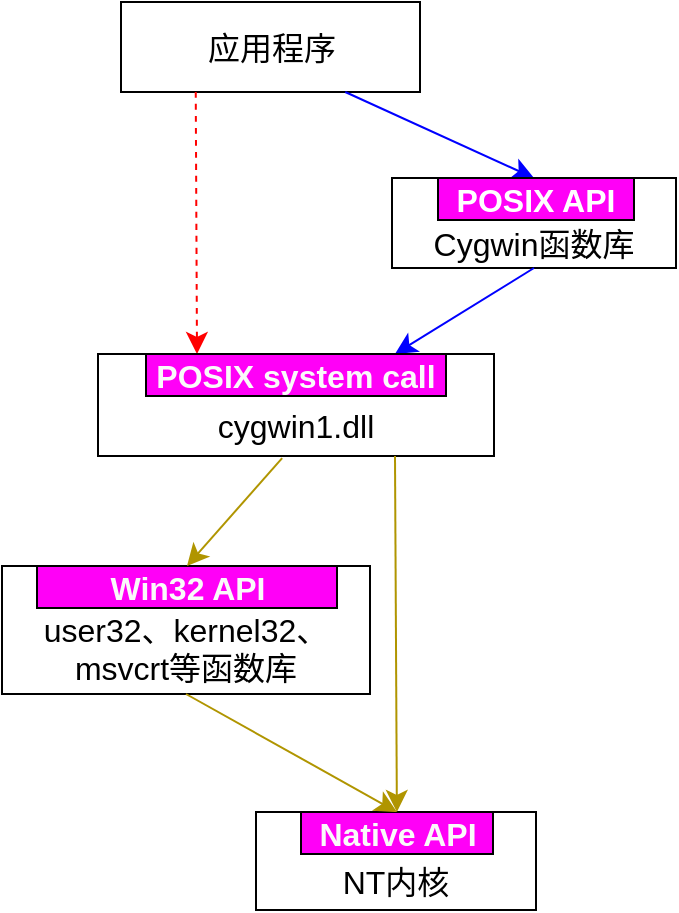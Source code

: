 <mxfile version="22.1.7" type="github">
  <diagram name="第 1 页" id="8ad2CBzuucdJZ7vBzMSo">
    <mxGraphModel dx="1834" dy="1291" grid="0" gridSize="10" guides="1" tooltips="1" connect="1" arrows="1" fold="1" page="0" pageScale="1" pageWidth="827" pageHeight="1169" math="0" shadow="0">
      <root>
        <mxCell id="0" />
        <mxCell id="1" parent="0" />
        <mxCell id="RoTo8BkZuKpk80Au5oS8-1" value="应用程序" style="rounded=0;whiteSpace=wrap;html=1;fontSize=16;" vertex="1" parent="1">
          <mxGeometry x="10.5" y="-23" width="149.5" height="45" as="geometry" />
        </mxCell>
        <mxCell id="RoTo8BkZuKpk80Au5oS8-2" value="&lt;br&gt;Cygwin函数库" style="rounded=0;whiteSpace=wrap;html=1;fontSize=16;" vertex="1" parent="1">
          <mxGeometry x="146" y="65" width="142" height="45" as="geometry" />
        </mxCell>
        <mxCell id="RoTo8BkZuKpk80Au5oS8-3" value="&lt;br&gt;cygwin1.dll" style="rounded=0;whiteSpace=wrap;html=1;fontSize=16;" vertex="1" parent="1">
          <mxGeometry x="-1" y="153" width="198" height="51" as="geometry" />
        </mxCell>
        <mxCell id="RoTo8BkZuKpk80Au5oS8-4" value="" style="endArrow=classic;html=1;rounded=0;fontSize=12;startSize=8;endSize=8;curved=1;exitX=0.25;exitY=1;exitDx=0;exitDy=0;fillColor=#e51400;strokeColor=#ff0000;dashed=1;entryX=0.25;entryY=0;entryDx=0;entryDy=0;" edge="1" parent="1" source="RoTo8BkZuKpk80Au5oS8-1" target="RoTo8BkZuKpk80Au5oS8-3">
          <mxGeometry width="50" height="50" relative="1" as="geometry">
            <mxPoint x="181" y="86" as="sourcePoint" />
            <mxPoint x="-202" y="160" as="targetPoint" />
          </mxGeometry>
        </mxCell>
        <mxCell id="RoTo8BkZuKpk80Au5oS8-5" value="" style="endArrow=classic;html=1;rounded=0;fontSize=12;startSize=8;endSize=8;curved=1;exitX=0.75;exitY=1;exitDx=0;exitDy=0;entryX=0.5;entryY=0;entryDx=0;entryDy=0;strokeColor=#0000FF;" edge="1" parent="1" source="RoTo8BkZuKpk80Au5oS8-1" target="RoTo8BkZuKpk80Au5oS8-2">
          <mxGeometry width="50" height="50" relative="1" as="geometry">
            <mxPoint x="-155" y="237" as="sourcePoint" />
            <mxPoint x="-105" y="187" as="targetPoint" />
          </mxGeometry>
        </mxCell>
        <mxCell id="RoTo8BkZuKpk80Au5oS8-6" value="" style="endArrow=classic;html=1;rounded=0;fontSize=12;startSize=8;endSize=8;curved=1;exitX=0.5;exitY=1;exitDx=0;exitDy=0;strokeColor=#0000FF;entryX=0.75;entryY=0;entryDx=0;entryDy=0;" edge="1" parent="1" source="RoTo8BkZuKpk80Au5oS8-2" target="RoTo8BkZuKpk80Au5oS8-3">
          <mxGeometry width="50" height="50" relative="1" as="geometry">
            <mxPoint x="-115" y="243" as="sourcePoint" />
            <mxPoint x="170" y="169" as="targetPoint" />
          </mxGeometry>
        </mxCell>
        <mxCell id="RoTo8BkZuKpk80Au5oS8-11" value="POSIX API" style="rounded=0;whiteSpace=wrap;html=1;fontSize=16;fillColor=#ff00f7;fontStyle=1;fontColor=#ffffff;" vertex="1" parent="1">
          <mxGeometry x="169" y="65" width="98" height="21" as="geometry" />
        </mxCell>
        <mxCell id="RoTo8BkZuKpk80Au5oS8-13" value="POSIX system call" style="rounded=0;whiteSpace=wrap;html=1;fontSize=16;fillColor=#ff00f7;fontColor=#fafafa;fontStyle=1" vertex="1" parent="1">
          <mxGeometry x="23" y="153" width="150" height="21" as="geometry" />
        </mxCell>
        <mxCell id="RoTo8BkZuKpk80Au5oS8-14" value="&lt;br&gt;user32、kernel32、msvcrt等函数库" style="rounded=0;whiteSpace=wrap;html=1;fontSize=16;" vertex="1" parent="1">
          <mxGeometry x="-49" y="259" width="184" height="64" as="geometry" />
        </mxCell>
        <mxCell id="RoTo8BkZuKpk80Au5oS8-15" value="Win32 API" style="rounded=0;whiteSpace=wrap;html=1;fontSize=16;fillColor=#ff00f7;fontColor=#fafafa;fontStyle=1" vertex="1" parent="1">
          <mxGeometry x="-31.5" y="259" width="150" height="21" as="geometry" />
        </mxCell>
        <mxCell id="RoTo8BkZuKpk80Au5oS8-16" value="&lt;br&gt;NT内核" style="rounded=0;whiteSpace=wrap;html=1;fontSize=16;" vertex="1" parent="1">
          <mxGeometry x="78" y="382" width="140" height="49" as="geometry" />
        </mxCell>
        <mxCell id="RoTo8BkZuKpk80Au5oS8-17" value="Native API" style="rounded=0;whiteSpace=wrap;html=1;fontSize=16;fillColor=#ff00f7;fontColor=#fafafa;fontStyle=1" vertex="1" parent="1">
          <mxGeometry x="100.5" y="382" width="96" height="21" as="geometry" />
        </mxCell>
        <mxCell id="RoTo8BkZuKpk80Au5oS8-18" value="" style="endArrow=classic;html=1;rounded=0;fontSize=12;startSize=8;endSize=8;curved=1;exitX=0.465;exitY=1.02;exitDx=0;exitDy=0;entryX=0.5;entryY=0;entryDx=0;entryDy=0;fillColor=#e3c800;strokeColor=#B09500;exitPerimeter=0;" edge="1" parent="1" source="RoTo8BkZuKpk80Au5oS8-3" target="RoTo8BkZuKpk80Au5oS8-15">
          <mxGeometry width="50" height="50" relative="1" as="geometry">
            <mxPoint x="-130" y="342" as="sourcePoint" />
            <mxPoint x="-80" y="292" as="targetPoint" />
          </mxGeometry>
        </mxCell>
        <mxCell id="RoTo8BkZuKpk80Au5oS8-19" value="" style="endArrow=classic;html=1;rounded=0;fontSize=12;startSize=8;endSize=8;curved=1;exitX=0.5;exitY=1;exitDx=0;exitDy=0;entryX=0.5;entryY=0;entryDx=0;entryDy=0;fillColor=#e3c800;strokeColor=#B09500;" edge="1" parent="1" source="RoTo8BkZuKpk80Au5oS8-14" target="RoTo8BkZuKpk80Au5oS8-17">
          <mxGeometry width="50" height="50" relative="1" as="geometry">
            <mxPoint x="81" y="426" as="sourcePoint" />
            <mxPoint x="131" y="376" as="targetPoint" />
          </mxGeometry>
        </mxCell>
        <mxCell id="RoTo8BkZuKpk80Au5oS8-20" value="" style="endArrow=classic;html=1;rounded=0;fontSize=12;startSize=8;endSize=8;curved=1;exitX=0.75;exitY=1;exitDx=0;exitDy=0;fillColor=#e3c800;strokeColor=#B09500;" edge="1" parent="1" source="RoTo8BkZuKpk80Au5oS8-3" target="RoTo8BkZuKpk80Au5oS8-17">
          <mxGeometry width="50" height="50" relative="1" as="geometry">
            <mxPoint x="319" y="310" as="sourcePoint" />
            <mxPoint x="369" y="260" as="targetPoint" />
          </mxGeometry>
        </mxCell>
      </root>
    </mxGraphModel>
  </diagram>
</mxfile>
